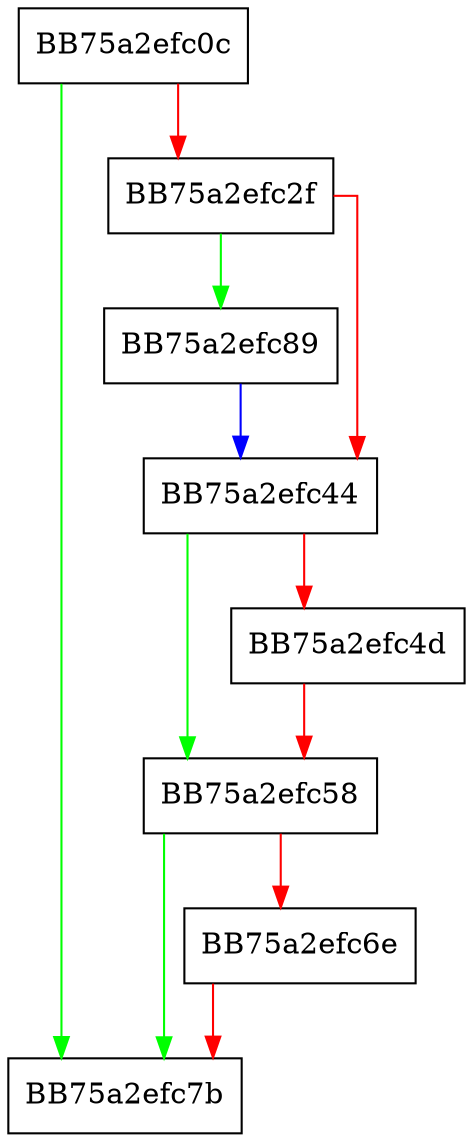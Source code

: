 digraph flush {
  node [shape="box"];
  graph [splines=ortho];
  BB75a2efc0c -> BB75a2efc7b [color="green"];
  BB75a2efc0c -> BB75a2efc2f [color="red"];
  BB75a2efc2f -> BB75a2efc89 [color="green"];
  BB75a2efc2f -> BB75a2efc44 [color="red"];
  BB75a2efc44 -> BB75a2efc58 [color="green"];
  BB75a2efc44 -> BB75a2efc4d [color="red"];
  BB75a2efc4d -> BB75a2efc58 [color="red"];
  BB75a2efc58 -> BB75a2efc7b [color="green"];
  BB75a2efc58 -> BB75a2efc6e [color="red"];
  BB75a2efc6e -> BB75a2efc7b [color="red"];
  BB75a2efc89 -> BB75a2efc44 [color="blue"];
}